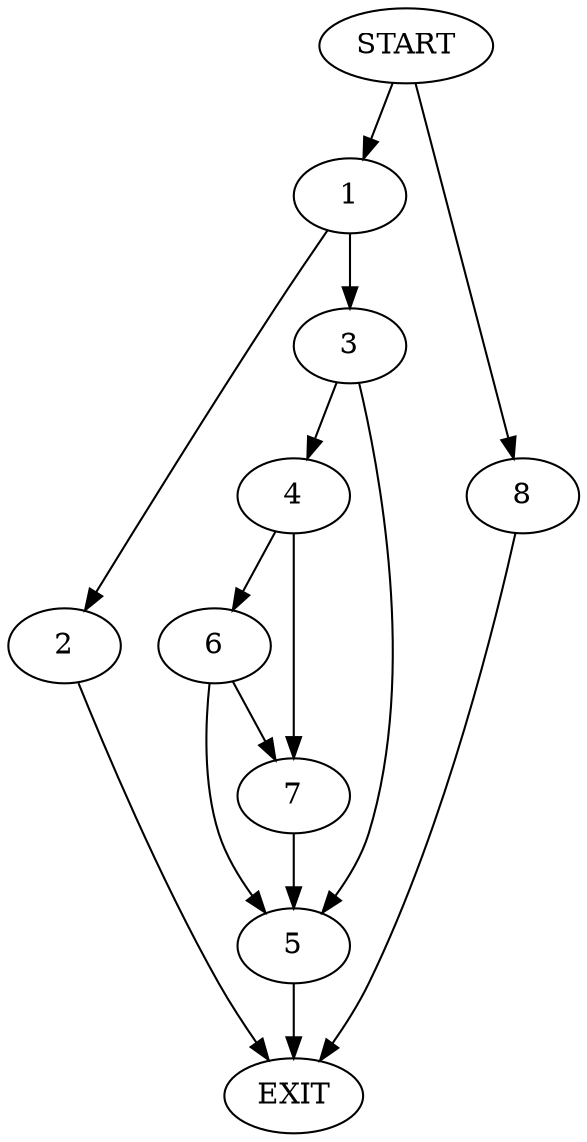 digraph {
0 [label="START"]
9 [label="EXIT"]
0 -> 1
1 -> 2
1 -> 3
3 -> 4
3 -> 5
2 -> 9
4 -> 6
4 -> 7
5 -> 9
7 -> 5
6 -> 7
6 -> 5
0 -> 8
8 -> 9
}
